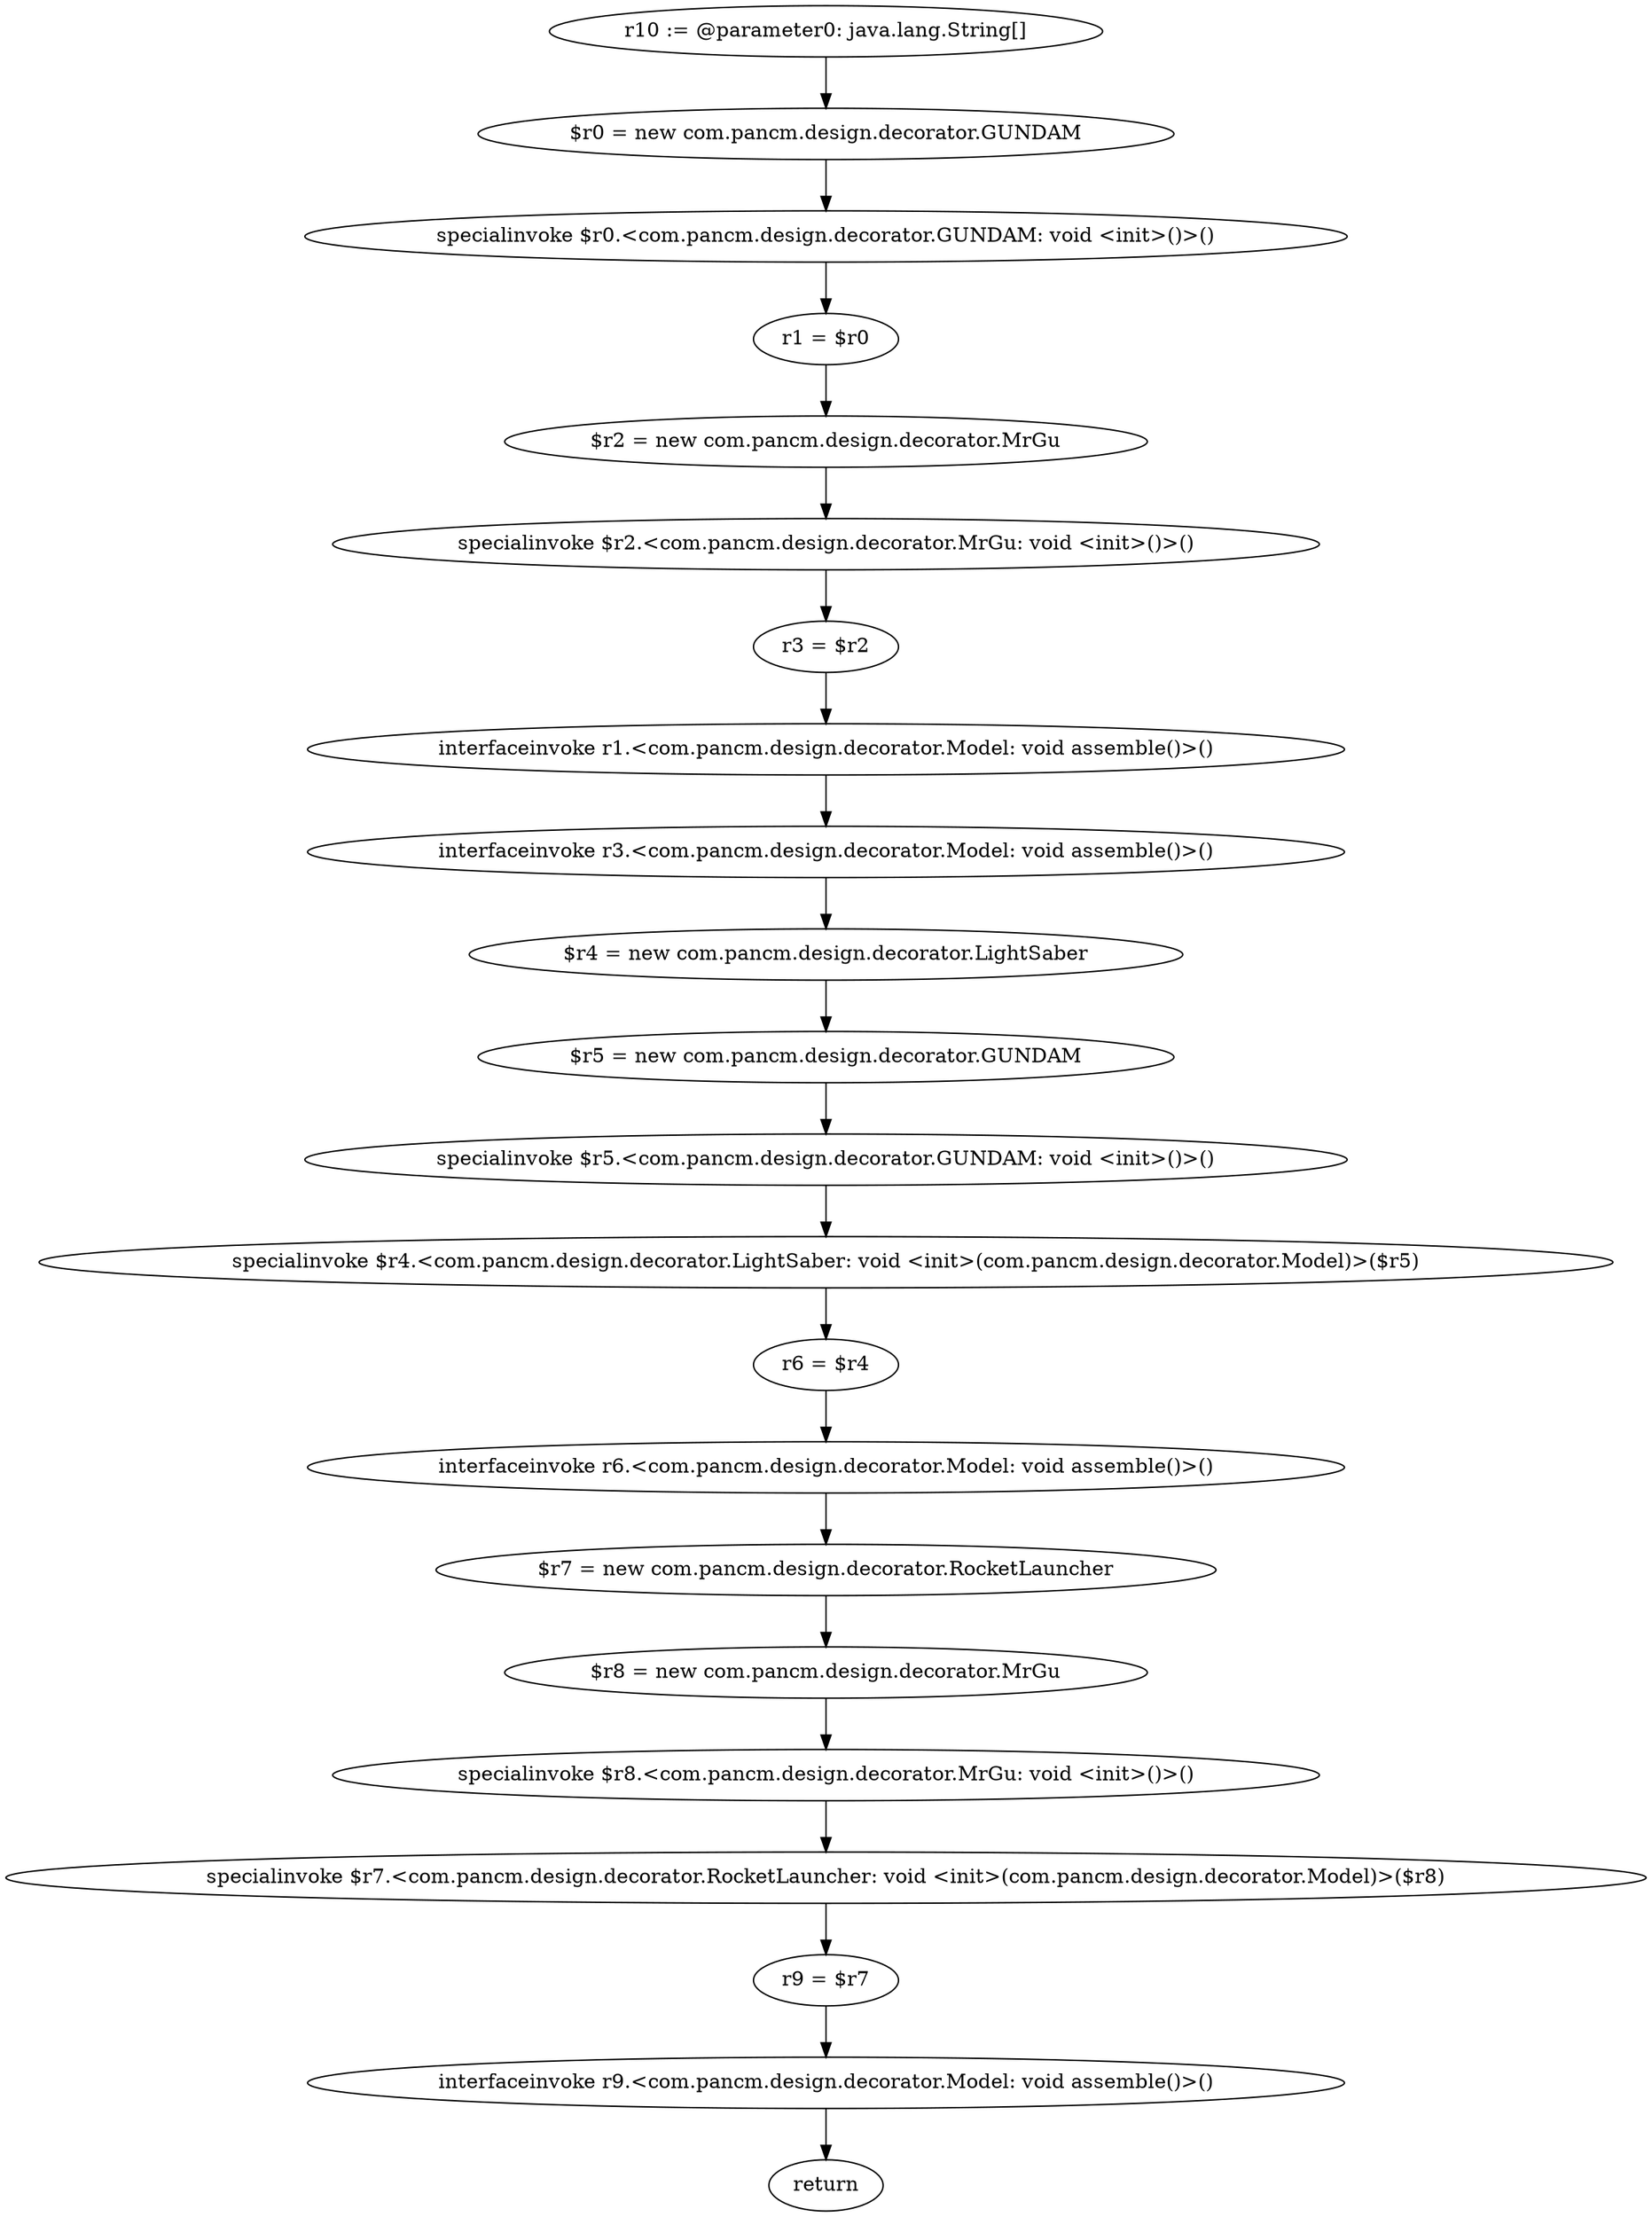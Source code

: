 digraph "unitGraph" {
    "r10 := @parameter0: java.lang.String[]"
    "$r0 = new com.pancm.design.decorator.GUNDAM"
    "specialinvoke $r0.<com.pancm.design.decorator.GUNDAM: void <init>()>()"
    "r1 = $r0"
    "$r2 = new com.pancm.design.decorator.MrGu"
    "specialinvoke $r2.<com.pancm.design.decorator.MrGu: void <init>()>()"
    "r3 = $r2"
    "interfaceinvoke r1.<com.pancm.design.decorator.Model: void assemble()>()"
    "interfaceinvoke r3.<com.pancm.design.decorator.Model: void assemble()>()"
    "$r4 = new com.pancm.design.decorator.LightSaber"
    "$r5 = new com.pancm.design.decorator.GUNDAM"
    "specialinvoke $r5.<com.pancm.design.decorator.GUNDAM: void <init>()>()"
    "specialinvoke $r4.<com.pancm.design.decorator.LightSaber: void <init>(com.pancm.design.decorator.Model)>($r5)"
    "r6 = $r4"
    "interfaceinvoke r6.<com.pancm.design.decorator.Model: void assemble()>()"
    "$r7 = new com.pancm.design.decorator.RocketLauncher"
    "$r8 = new com.pancm.design.decorator.MrGu"
    "specialinvoke $r8.<com.pancm.design.decorator.MrGu: void <init>()>()"
    "specialinvoke $r7.<com.pancm.design.decorator.RocketLauncher: void <init>(com.pancm.design.decorator.Model)>($r8)"
    "r9 = $r7"
    "interfaceinvoke r9.<com.pancm.design.decorator.Model: void assemble()>()"
    "return"
    "r10 := @parameter0: java.lang.String[]"->"$r0 = new com.pancm.design.decorator.GUNDAM";
    "$r0 = new com.pancm.design.decorator.GUNDAM"->"specialinvoke $r0.<com.pancm.design.decorator.GUNDAM: void <init>()>()";
    "specialinvoke $r0.<com.pancm.design.decorator.GUNDAM: void <init>()>()"->"r1 = $r0";
    "r1 = $r0"->"$r2 = new com.pancm.design.decorator.MrGu";
    "$r2 = new com.pancm.design.decorator.MrGu"->"specialinvoke $r2.<com.pancm.design.decorator.MrGu: void <init>()>()";
    "specialinvoke $r2.<com.pancm.design.decorator.MrGu: void <init>()>()"->"r3 = $r2";
    "r3 = $r2"->"interfaceinvoke r1.<com.pancm.design.decorator.Model: void assemble()>()";
    "interfaceinvoke r1.<com.pancm.design.decorator.Model: void assemble()>()"->"interfaceinvoke r3.<com.pancm.design.decorator.Model: void assemble()>()";
    "interfaceinvoke r3.<com.pancm.design.decorator.Model: void assemble()>()"->"$r4 = new com.pancm.design.decorator.LightSaber";
    "$r4 = new com.pancm.design.decorator.LightSaber"->"$r5 = new com.pancm.design.decorator.GUNDAM";
    "$r5 = new com.pancm.design.decorator.GUNDAM"->"specialinvoke $r5.<com.pancm.design.decorator.GUNDAM: void <init>()>()";
    "specialinvoke $r5.<com.pancm.design.decorator.GUNDAM: void <init>()>()"->"specialinvoke $r4.<com.pancm.design.decorator.LightSaber: void <init>(com.pancm.design.decorator.Model)>($r5)";
    "specialinvoke $r4.<com.pancm.design.decorator.LightSaber: void <init>(com.pancm.design.decorator.Model)>($r5)"->"r6 = $r4";
    "r6 = $r4"->"interfaceinvoke r6.<com.pancm.design.decorator.Model: void assemble()>()";
    "interfaceinvoke r6.<com.pancm.design.decorator.Model: void assemble()>()"->"$r7 = new com.pancm.design.decorator.RocketLauncher";
    "$r7 = new com.pancm.design.decorator.RocketLauncher"->"$r8 = new com.pancm.design.decorator.MrGu";
    "$r8 = new com.pancm.design.decorator.MrGu"->"specialinvoke $r8.<com.pancm.design.decorator.MrGu: void <init>()>()";
    "specialinvoke $r8.<com.pancm.design.decorator.MrGu: void <init>()>()"->"specialinvoke $r7.<com.pancm.design.decorator.RocketLauncher: void <init>(com.pancm.design.decorator.Model)>($r8)";
    "specialinvoke $r7.<com.pancm.design.decorator.RocketLauncher: void <init>(com.pancm.design.decorator.Model)>($r8)"->"r9 = $r7";
    "r9 = $r7"->"interfaceinvoke r9.<com.pancm.design.decorator.Model: void assemble()>()";
    "interfaceinvoke r9.<com.pancm.design.decorator.Model: void assemble()>()"->"return";
}
